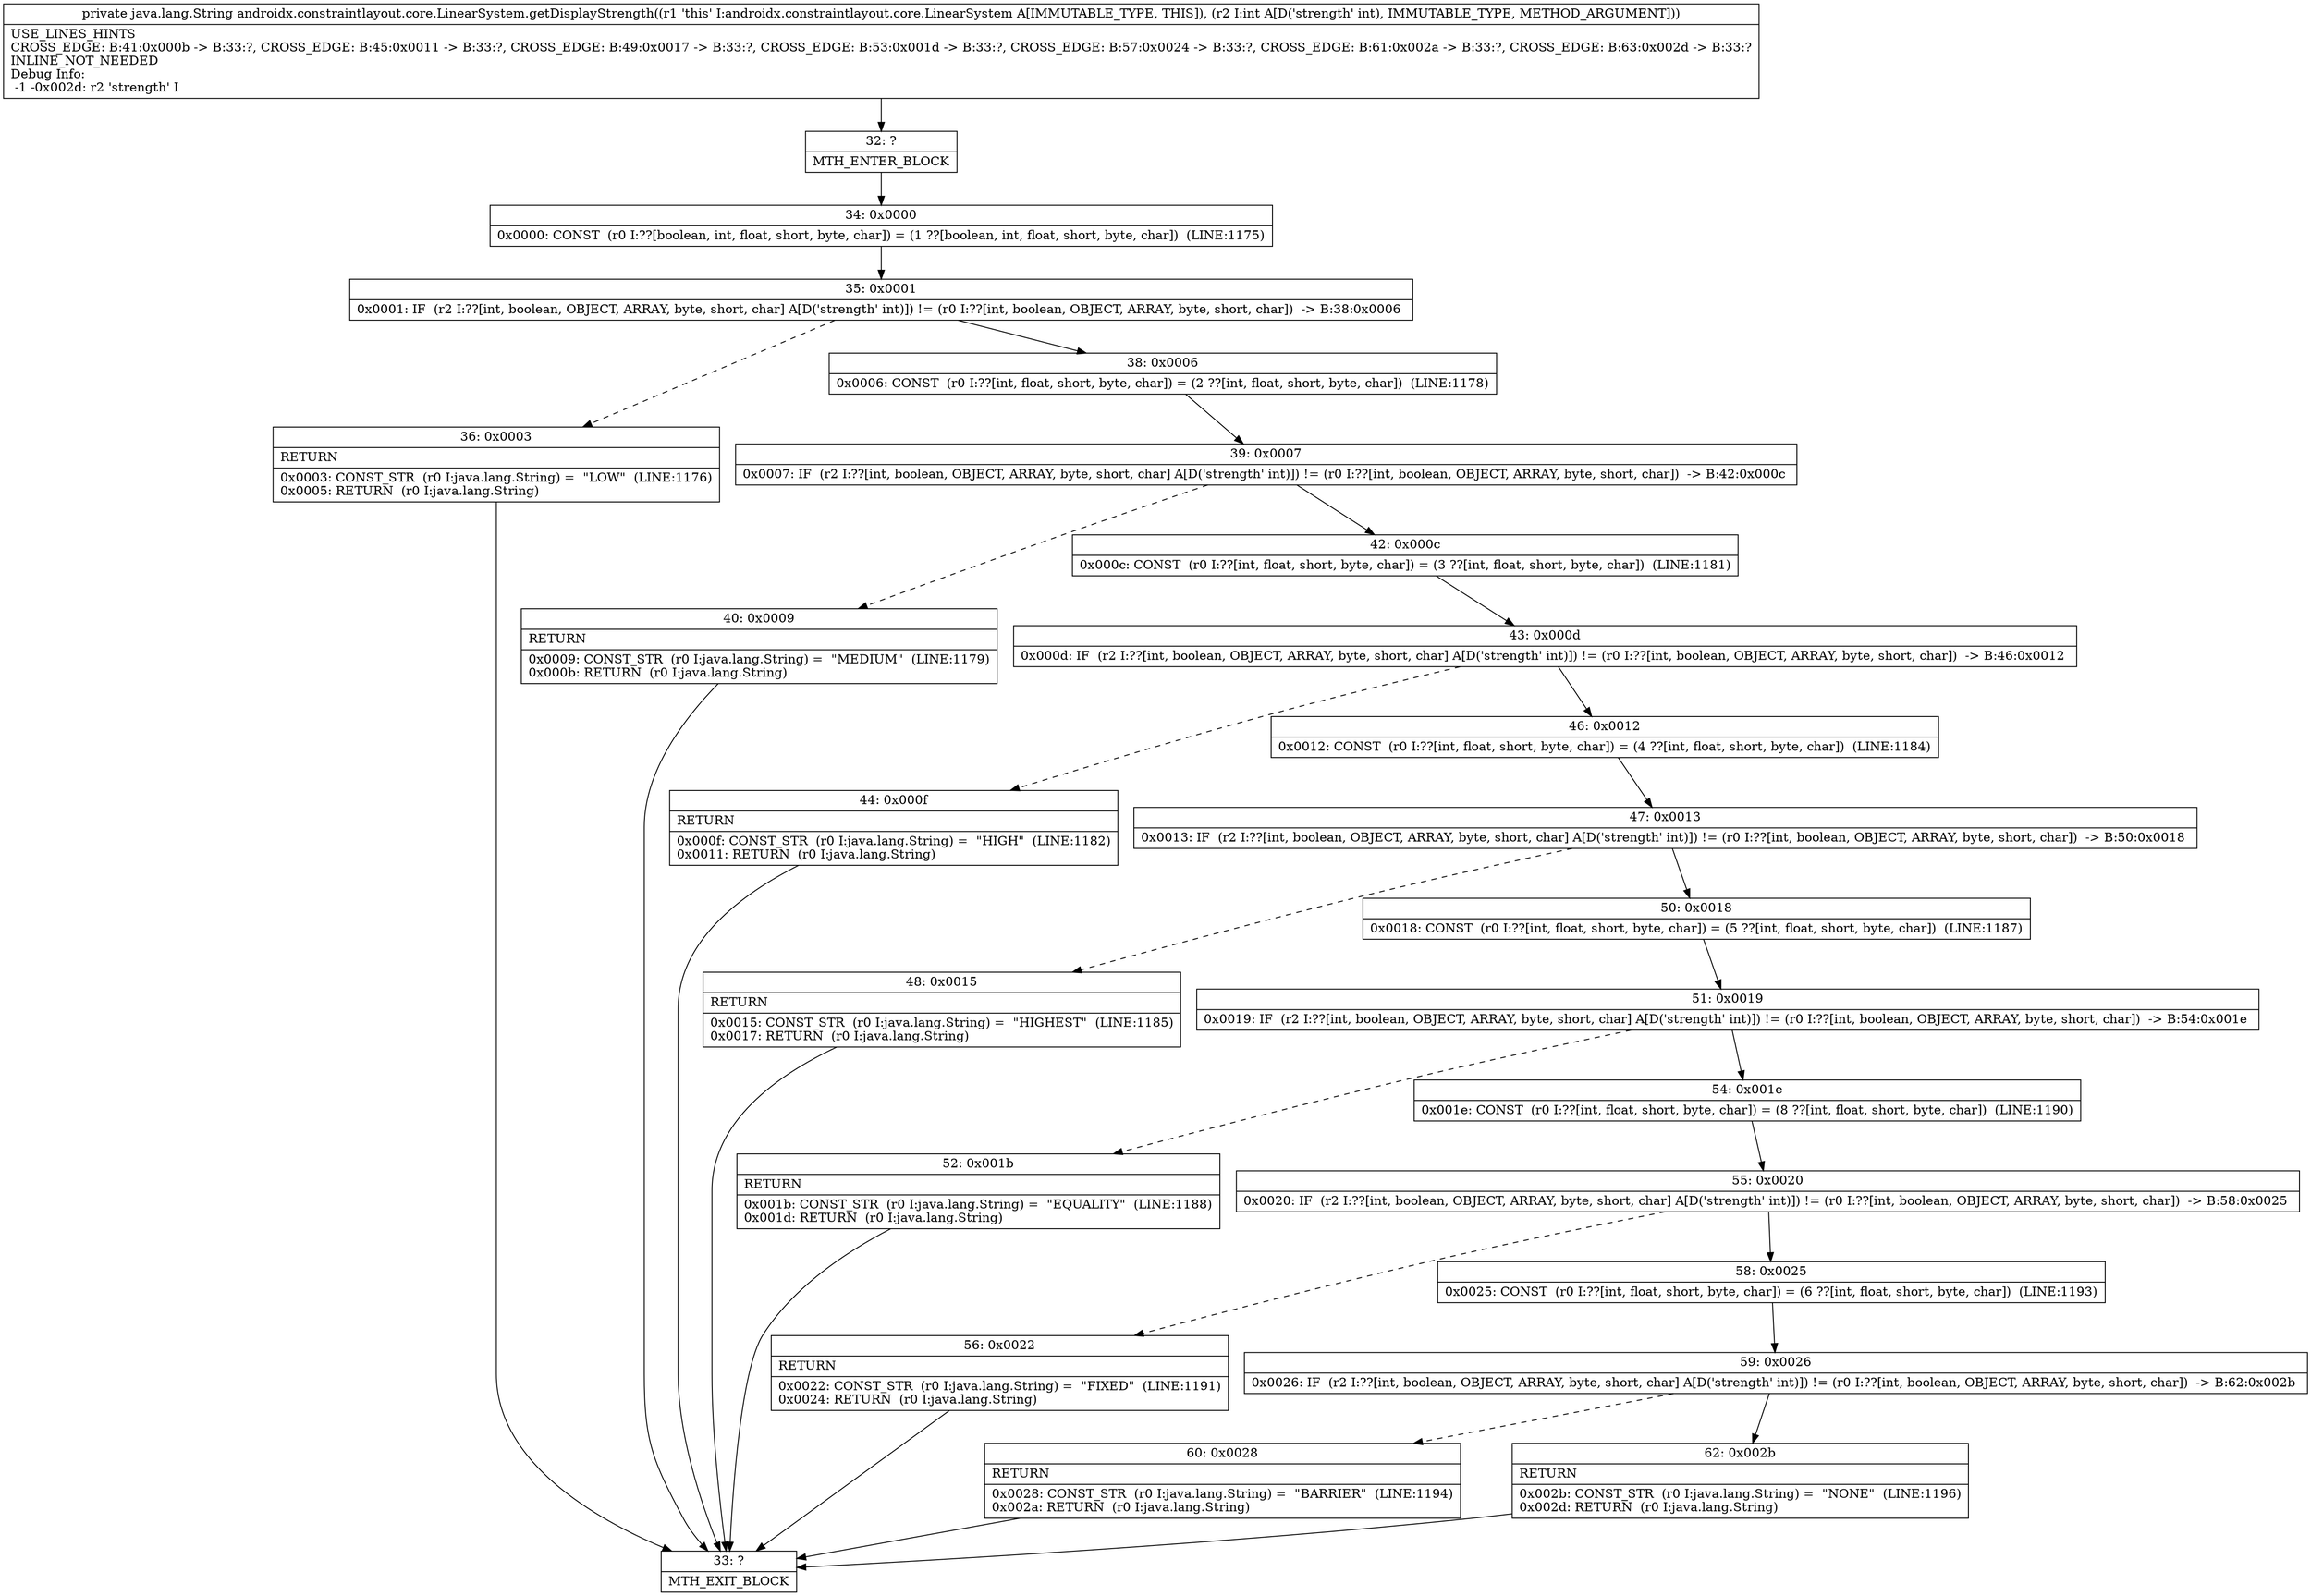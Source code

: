 digraph "CFG forandroidx.constraintlayout.core.LinearSystem.getDisplayStrength(I)Ljava\/lang\/String;" {
Node_32 [shape=record,label="{32\:\ ?|MTH_ENTER_BLOCK\l}"];
Node_34 [shape=record,label="{34\:\ 0x0000|0x0000: CONST  (r0 I:??[boolean, int, float, short, byte, char]) = (1 ??[boolean, int, float, short, byte, char])  (LINE:1175)\l}"];
Node_35 [shape=record,label="{35\:\ 0x0001|0x0001: IF  (r2 I:??[int, boolean, OBJECT, ARRAY, byte, short, char] A[D('strength' int)]) != (r0 I:??[int, boolean, OBJECT, ARRAY, byte, short, char])  \-\> B:38:0x0006 \l}"];
Node_36 [shape=record,label="{36\:\ 0x0003|RETURN\l|0x0003: CONST_STR  (r0 I:java.lang.String) =  \"LOW\"  (LINE:1176)\l0x0005: RETURN  (r0 I:java.lang.String) \l}"];
Node_33 [shape=record,label="{33\:\ ?|MTH_EXIT_BLOCK\l}"];
Node_38 [shape=record,label="{38\:\ 0x0006|0x0006: CONST  (r0 I:??[int, float, short, byte, char]) = (2 ??[int, float, short, byte, char])  (LINE:1178)\l}"];
Node_39 [shape=record,label="{39\:\ 0x0007|0x0007: IF  (r2 I:??[int, boolean, OBJECT, ARRAY, byte, short, char] A[D('strength' int)]) != (r0 I:??[int, boolean, OBJECT, ARRAY, byte, short, char])  \-\> B:42:0x000c \l}"];
Node_40 [shape=record,label="{40\:\ 0x0009|RETURN\l|0x0009: CONST_STR  (r0 I:java.lang.String) =  \"MEDIUM\"  (LINE:1179)\l0x000b: RETURN  (r0 I:java.lang.String) \l}"];
Node_42 [shape=record,label="{42\:\ 0x000c|0x000c: CONST  (r0 I:??[int, float, short, byte, char]) = (3 ??[int, float, short, byte, char])  (LINE:1181)\l}"];
Node_43 [shape=record,label="{43\:\ 0x000d|0x000d: IF  (r2 I:??[int, boolean, OBJECT, ARRAY, byte, short, char] A[D('strength' int)]) != (r0 I:??[int, boolean, OBJECT, ARRAY, byte, short, char])  \-\> B:46:0x0012 \l}"];
Node_44 [shape=record,label="{44\:\ 0x000f|RETURN\l|0x000f: CONST_STR  (r0 I:java.lang.String) =  \"HIGH\"  (LINE:1182)\l0x0011: RETURN  (r0 I:java.lang.String) \l}"];
Node_46 [shape=record,label="{46\:\ 0x0012|0x0012: CONST  (r0 I:??[int, float, short, byte, char]) = (4 ??[int, float, short, byte, char])  (LINE:1184)\l}"];
Node_47 [shape=record,label="{47\:\ 0x0013|0x0013: IF  (r2 I:??[int, boolean, OBJECT, ARRAY, byte, short, char] A[D('strength' int)]) != (r0 I:??[int, boolean, OBJECT, ARRAY, byte, short, char])  \-\> B:50:0x0018 \l}"];
Node_48 [shape=record,label="{48\:\ 0x0015|RETURN\l|0x0015: CONST_STR  (r0 I:java.lang.String) =  \"HIGHEST\"  (LINE:1185)\l0x0017: RETURN  (r0 I:java.lang.String) \l}"];
Node_50 [shape=record,label="{50\:\ 0x0018|0x0018: CONST  (r0 I:??[int, float, short, byte, char]) = (5 ??[int, float, short, byte, char])  (LINE:1187)\l}"];
Node_51 [shape=record,label="{51\:\ 0x0019|0x0019: IF  (r2 I:??[int, boolean, OBJECT, ARRAY, byte, short, char] A[D('strength' int)]) != (r0 I:??[int, boolean, OBJECT, ARRAY, byte, short, char])  \-\> B:54:0x001e \l}"];
Node_52 [shape=record,label="{52\:\ 0x001b|RETURN\l|0x001b: CONST_STR  (r0 I:java.lang.String) =  \"EQUALITY\"  (LINE:1188)\l0x001d: RETURN  (r0 I:java.lang.String) \l}"];
Node_54 [shape=record,label="{54\:\ 0x001e|0x001e: CONST  (r0 I:??[int, float, short, byte, char]) = (8 ??[int, float, short, byte, char])  (LINE:1190)\l}"];
Node_55 [shape=record,label="{55\:\ 0x0020|0x0020: IF  (r2 I:??[int, boolean, OBJECT, ARRAY, byte, short, char] A[D('strength' int)]) != (r0 I:??[int, boolean, OBJECT, ARRAY, byte, short, char])  \-\> B:58:0x0025 \l}"];
Node_56 [shape=record,label="{56\:\ 0x0022|RETURN\l|0x0022: CONST_STR  (r0 I:java.lang.String) =  \"FIXED\"  (LINE:1191)\l0x0024: RETURN  (r0 I:java.lang.String) \l}"];
Node_58 [shape=record,label="{58\:\ 0x0025|0x0025: CONST  (r0 I:??[int, float, short, byte, char]) = (6 ??[int, float, short, byte, char])  (LINE:1193)\l}"];
Node_59 [shape=record,label="{59\:\ 0x0026|0x0026: IF  (r2 I:??[int, boolean, OBJECT, ARRAY, byte, short, char] A[D('strength' int)]) != (r0 I:??[int, boolean, OBJECT, ARRAY, byte, short, char])  \-\> B:62:0x002b \l}"];
Node_60 [shape=record,label="{60\:\ 0x0028|RETURN\l|0x0028: CONST_STR  (r0 I:java.lang.String) =  \"BARRIER\"  (LINE:1194)\l0x002a: RETURN  (r0 I:java.lang.String) \l}"];
Node_62 [shape=record,label="{62\:\ 0x002b|RETURN\l|0x002b: CONST_STR  (r0 I:java.lang.String) =  \"NONE\"  (LINE:1196)\l0x002d: RETURN  (r0 I:java.lang.String) \l}"];
MethodNode[shape=record,label="{private java.lang.String androidx.constraintlayout.core.LinearSystem.getDisplayStrength((r1 'this' I:androidx.constraintlayout.core.LinearSystem A[IMMUTABLE_TYPE, THIS]), (r2 I:int A[D('strength' int), IMMUTABLE_TYPE, METHOD_ARGUMENT]))  | USE_LINES_HINTS\lCROSS_EDGE: B:41:0x000b \-\> B:33:?, CROSS_EDGE: B:45:0x0011 \-\> B:33:?, CROSS_EDGE: B:49:0x0017 \-\> B:33:?, CROSS_EDGE: B:53:0x001d \-\> B:33:?, CROSS_EDGE: B:57:0x0024 \-\> B:33:?, CROSS_EDGE: B:61:0x002a \-\> B:33:?, CROSS_EDGE: B:63:0x002d \-\> B:33:?\lINLINE_NOT_NEEDED\lDebug Info:\l  \-1 \-0x002d: r2 'strength' I\l}"];
MethodNode -> Node_32;Node_32 -> Node_34;
Node_34 -> Node_35;
Node_35 -> Node_36[style=dashed];
Node_35 -> Node_38;
Node_36 -> Node_33;
Node_38 -> Node_39;
Node_39 -> Node_40[style=dashed];
Node_39 -> Node_42;
Node_40 -> Node_33;
Node_42 -> Node_43;
Node_43 -> Node_44[style=dashed];
Node_43 -> Node_46;
Node_44 -> Node_33;
Node_46 -> Node_47;
Node_47 -> Node_48[style=dashed];
Node_47 -> Node_50;
Node_48 -> Node_33;
Node_50 -> Node_51;
Node_51 -> Node_52[style=dashed];
Node_51 -> Node_54;
Node_52 -> Node_33;
Node_54 -> Node_55;
Node_55 -> Node_56[style=dashed];
Node_55 -> Node_58;
Node_56 -> Node_33;
Node_58 -> Node_59;
Node_59 -> Node_60[style=dashed];
Node_59 -> Node_62;
Node_60 -> Node_33;
Node_62 -> Node_33;
}

